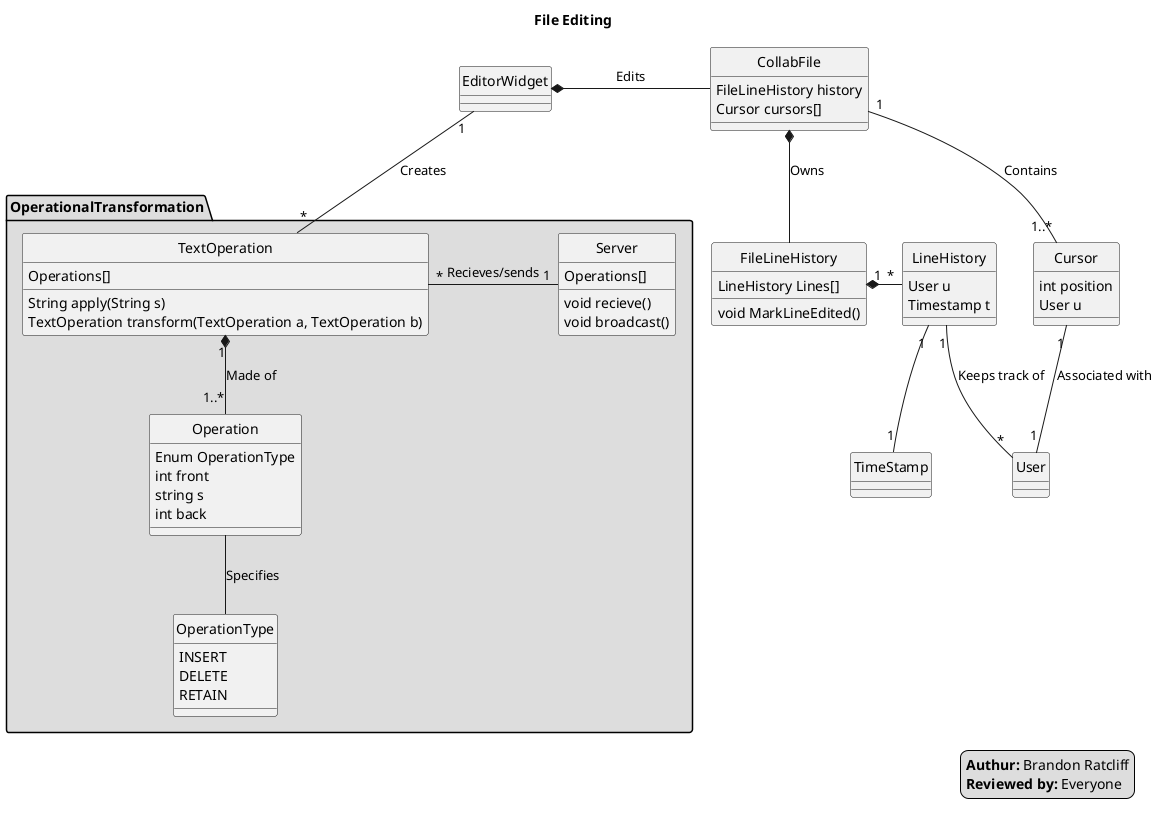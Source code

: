 @startuml
hide circle
title File Editing

class CollabFile {
 FileLineHistory history
 Cursor cursors[]
}
class User

CollabFile -left-* EditorWidget: Edits
class EditorWidget {
}

class FileLineHistory {
  LineHistory Lines[]
  void MarkLineEdited()
}

class LineHistory {
  User u
  Timestamp t
}

LineHistory "1" -- "*" User : "Keeps track of"
LineHistory "1" -- "1" TimeStamp
FileLineHistory "1" *-right- "*" LineHistory

CollabFile *-down- FileLineHistory: "Owns"
CollabFile "1" -- "1..*" Cursor: "Contains"

class Cursor {
  int position
  User u
}

Cursor "1" -- "1" User : "Associated with"
Package OperationalTransformation #DDDDDD {
  class Server {
    Operations[]
    void recieve()
    void broadcast()
  }

  class TextOperation {
    Operations[]
    String apply(String s)
    TextOperation transform(TextOperation a, TextOperation b)
  }


  Server "1" -left- "*" TextOperation: "Recieves/sends"
  TextOperation "1" *-- "1..*" Operation : "Made of"

  class Operation {
    Enum OperationType
    int front
    string s
    int back
  }

  enum OperationType {
    INSERT
    DELETE
    RETAIN
  }

  OperationType -up- Operation : Specifies
}
EditorWidget "1" -- "*" TextOperation: Creates

legend right
   <b>Authur:</b> Brandon Ratcliff
   <b>Reviewed by:</b> Everyone
endlegend

@enduml